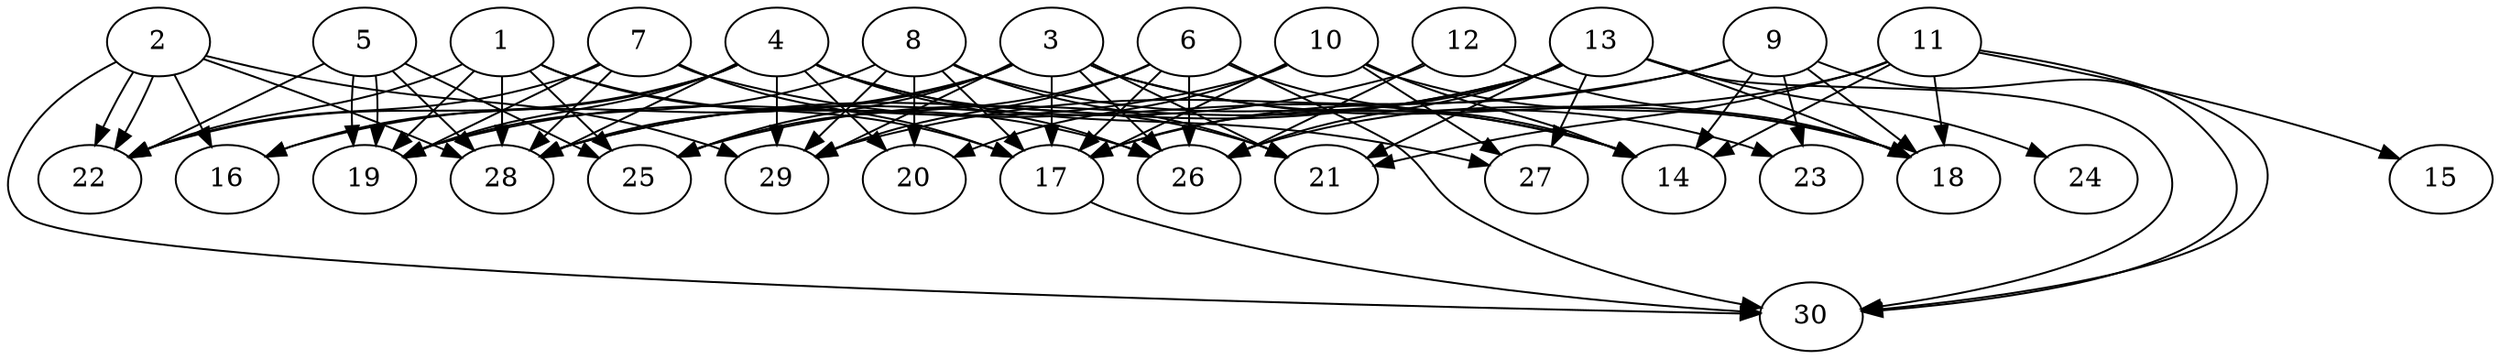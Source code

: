 // DAG automatically generated by daggen at Wed Apr 12 12:20:46 2017
// ./daggen --dot -n 30 --jump=5 --fat=0.8 --regularity=0.8 --density=0.6 
digraph G {
  1 [size="38828365697", alpha="0.02"]
  1 -> 17 [size ="33554432"]
  1 -> 19 [size ="33554432"]
  1 -> 22 [size ="33554432"]
  1 -> 25 [size ="33554432"]
  1 -> 26 [size ="33554432"]
  1 -> 28 [size ="33554432"]
  2 [size="5592569638", alpha="0.16"]
  2 -> 16 [size ="209715200"]
  2 -> 22 [size ="209715200"]
  2 -> 22 [size ="209715200"]
  2 -> 28 [size ="209715200"]
  2 -> 29 [size ="209715200"]
  2 -> 30 [size ="209715200"]
  3 [size="8589934592", alpha="0.06"]
  3 -> 16 [size ="33554432"]
  3 -> 17 [size ="33554432"]
  3 -> 18 [size ="33554432"]
  3 -> 21 [size ="33554432"]
  3 -> 23 [size ="33554432"]
  3 -> 25 [size ="33554432"]
  3 -> 26 [size ="33554432"]
  3 -> 28 [size ="33554432"]
  3 -> 29 [size ="33554432"]
  4 [size="2067908517", alpha="0.00"]
  4 -> 16 [size ="33554432"]
  4 -> 19 [size ="33554432"]
  4 -> 20 [size ="33554432"]
  4 -> 21 [size ="33554432"]
  4 -> 22 [size ="33554432"]
  4 -> 26 [size ="33554432"]
  4 -> 27 [size ="33554432"]
  4 -> 28 [size ="33554432"]
  4 -> 29 [size ="33554432"]
  5 [size="10182038372", alpha="0.01"]
  5 -> 19 [size ="33554432"]
  5 -> 19 [size ="33554432"]
  5 -> 22 [size ="33554432"]
  5 -> 25 [size ="33554432"]
  5 -> 28 [size ="33554432"]
  6 [size="1279430039110", alpha="0.07"]
  6 -> 14 [size ="838860800"]
  6 -> 17 [size ="838860800"]
  6 -> 25 [size ="838860800"]
  6 -> 26 [size ="838860800"]
  6 -> 29 [size ="838860800"]
  6 -> 30 [size ="838860800"]
  7 [size="8589934592", alpha="0.03"]
  7 -> 14 [size ="33554432"]
  7 -> 17 [size ="33554432"]
  7 -> 19 [size ="33554432"]
  7 -> 22 [size ="33554432"]
  7 -> 28 [size ="33554432"]
  8 [size="45312424649", alpha="0.05"]
  8 -> 14 [size ="75497472"]
  8 -> 17 [size ="75497472"]
  8 -> 19 [size ="75497472"]
  8 -> 20 [size ="75497472"]
  8 -> 21 [size ="75497472"]
  8 -> 29 [size ="75497472"]
  9 [size="1023325770", alpha="0.10"]
  9 -> 14 [size ="75497472"]
  9 -> 17 [size ="75497472"]
  9 -> 18 [size ="75497472"]
  9 -> 23 [size ="75497472"]
  9 -> 29 [size ="75497472"]
  9 -> 30 [size ="75497472"]
  10 [size="134217728000", alpha="0.10"]
  10 -> 14 [size ="209715200"]
  10 -> 17 [size ="209715200"]
  10 -> 18 [size ="209715200"]
  10 -> 19 [size ="209715200"]
  10 -> 20 [size ="209715200"]
  10 -> 27 [size ="209715200"]
  11 [size="8589934592", alpha="0.02"]
  11 -> 14 [size ="33554432"]
  11 -> 15 [size ="33554432"]
  11 -> 18 [size ="33554432"]
  11 -> 21 [size ="33554432"]
  11 -> 26 [size ="33554432"]
  11 -> 30 [size ="33554432"]
  12 [size="51310649002", alpha="0.07"]
  12 -> 18 [size ="209715200"]
  12 -> 26 [size ="209715200"]
  12 -> 28 [size ="209715200"]
  13 [size="28991029248", alpha="0.02"]
  13 -> 17 [size ="75497472"]
  13 -> 18 [size ="75497472"]
  13 -> 21 [size ="75497472"]
  13 -> 24 [size ="75497472"]
  13 -> 25 [size ="75497472"]
  13 -> 26 [size ="75497472"]
  13 -> 27 [size ="75497472"]
  13 -> 28 [size ="75497472"]
  13 -> 30 [size ="75497472"]
  14 [size="231928233984", alpha="0.12"]
  15 [size="122976016540", alpha="0.18"]
  16 [size="316419814814", alpha="0.09"]
  17 [size="8589934592", alpha="0.10"]
  17 -> 30 [size ="33554432"]
  18 [size="61614019764", alpha="0.06"]
  19 [size="573847480356", alpha="0.19"]
  20 [size="782757789696", alpha="0.00"]
  21 [size="35553529402", alpha="0.11"]
  22 [size="8746586430", alpha="0.03"]
  23 [size="368293445632", alpha="0.19"]
  24 [size="11579912146", alpha="0.17"]
  25 [size="282590150490", alpha="0.19"]
  26 [size="231928233984", alpha="0.03"]
  27 [size="3175037175", alpha="0.00"]
  28 [size="21254908353", alpha="0.02"]
  29 [size="8589934592", alpha="0.10"]
  30 [size="721304718420", alpha="0.07"]
}
